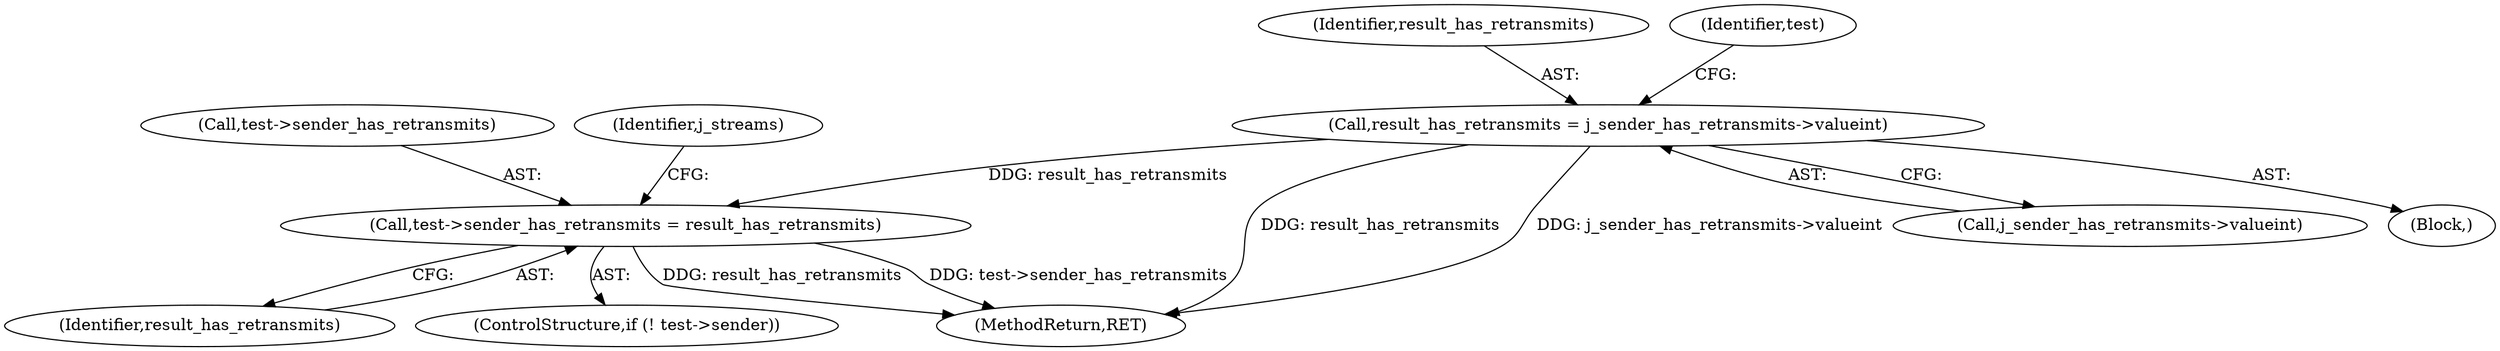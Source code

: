 digraph "0_iperf_91f2fa59e8ed80dfbf400add0164ee0e508e412a_48@API" {
"1000236" [label="(Call,result_has_retransmits = j_sender_has_retransmits->valueint)"];
"1000246" [label="(Call,test->sender_has_retransmits = result_has_retransmits)"];
"1000238" [label="(Call,j_sender_has_retransmits->valueint)"];
"1000237" [label="(Identifier,result_has_retransmits)"];
"1000510" [label="(MethodReturn,RET)"];
"1000250" [label="(Identifier,result_has_retransmits)"];
"1000241" [label="(ControlStructure,if (! test->sender))"];
"1000247" [label="(Call,test->sender_has_retransmits)"];
"1000246" [label="(Call,test->sender_has_retransmits = result_has_retransmits)"];
"1000199" [label="(Block,)"];
"1000236" [label="(Call,result_has_retransmits = j_sender_has_retransmits->valueint)"];
"1000244" [label="(Identifier,test)"];
"1000252" [label="(Identifier,j_streams)"];
"1000236" -> "1000199"  [label="AST: "];
"1000236" -> "1000238"  [label="CFG: "];
"1000237" -> "1000236"  [label="AST: "];
"1000238" -> "1000236"  [label="AST: "];
"1000244" -> "1000236"  [label="CFG: "];
"1000236" -> "1000510"  [label="DDG: result_has_retransmits"];
"1000236" -> "1000510"  [label="DDG: j_sender_has_retransmits->valueint"];
"1000236" -> "1000246"  [label="DDG: result_has_retransmits"];
"1000246" -> "1000241"  [label="AST: "];
"1000246" -> "1000250"  [label="CFG: "];
"1000247" -> "1000246"  [label="AST: "];
"1000250" -> "1000246"  [label="AST: "];
"1000252" -> "1000246"  [label="CFG: "];
"1000246" -> "1000510"  [label="DDG: result_has_retransmits"];
"1000246" -> "1000510"  [label="DDG: test->sender_has_retransmits"];
}
